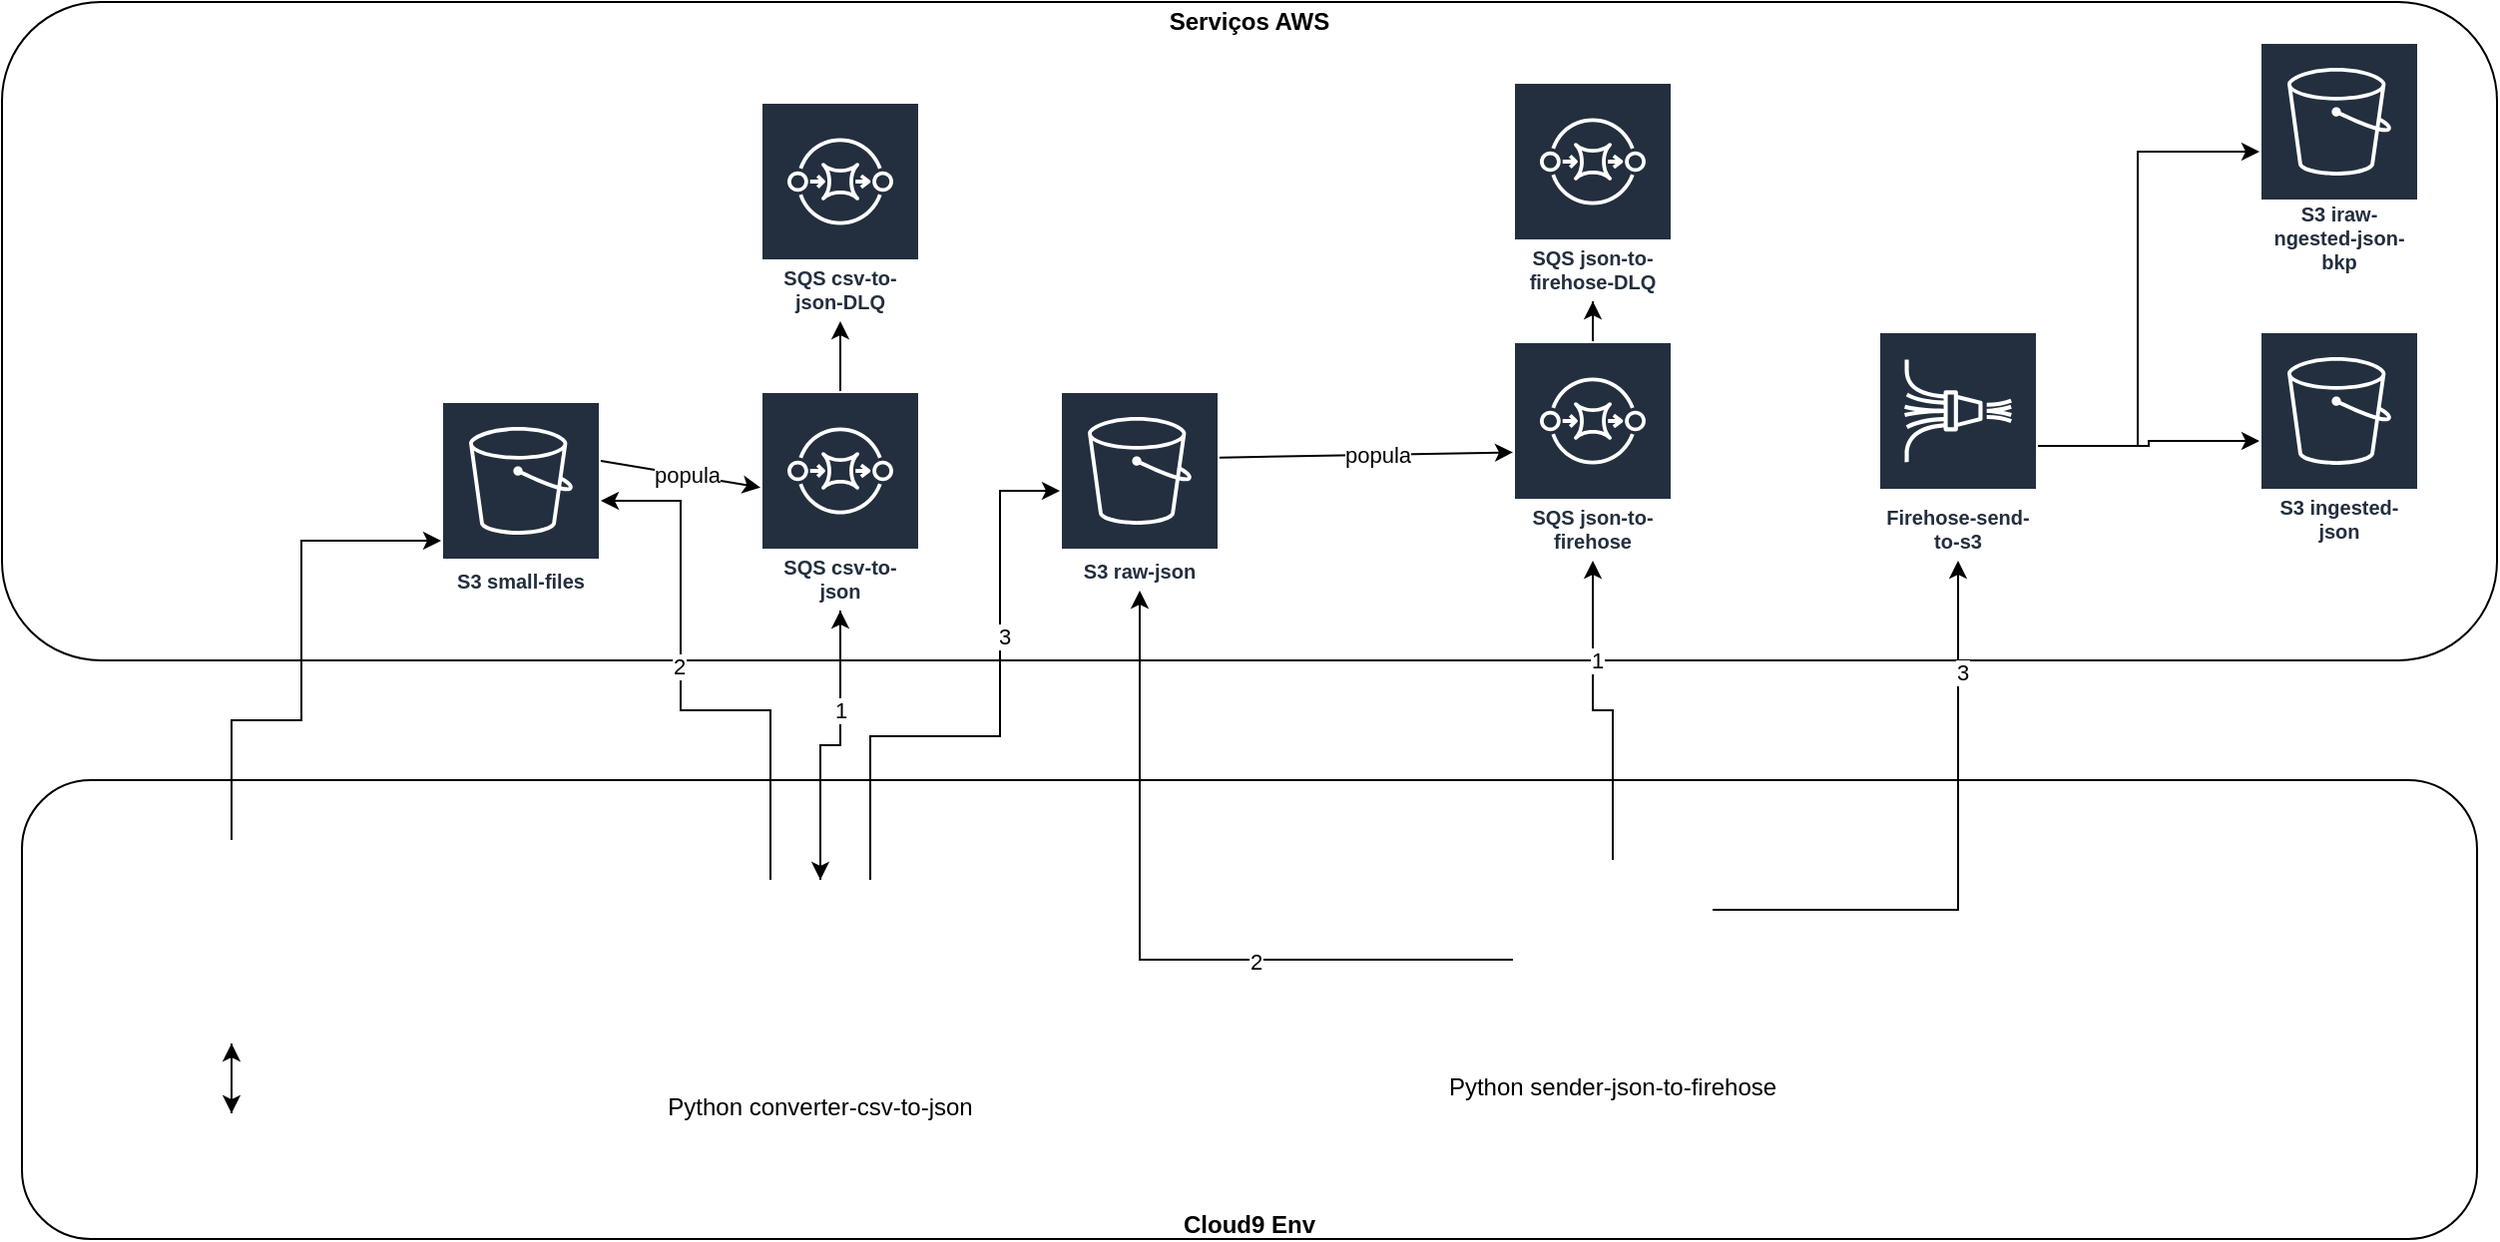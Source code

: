 <mxfile version="13.0.2" type="google"><diagram id="ad_UTyhjOSUq1uU1wmI3" name="Page-1"><mxGraphModel dx="1426" dy="1939" grid="1" gridSize="10" guides="1" tooltips="1" connect="1" arrows="1" fold="1" page="1" pageScale="1" pageWidth="827" pageHeight="1169" math="0" shadow="0"><root><mxCell id="0"/><mxCell id="1" parent="0"/><mxCell id="XooBhdEpknvHlEyCv_Pi-3" value="" style="group" vertex="1" connectable="0" parent="1"><mxGeometry x="70" y="-30" width="1250" height="330" as="geometry"/></mxCell><mxCell id="XooBhdEpknvHlEyCv_Pi-1" value="" style="rounded=1;whiteSpace=wrap;html=1;" vertex="1" parent="XooBhdEpknvHlEyCv_Pi-3"><mxGeometry width="1250" height="330" as="geometry"/></mxCell><mxCell id="XooBhdEpknvHlEyCv_Pi-2" value="&lt;b&gt;Serviços AWS&lt;/b&gt;" style="text;html=1;strokeColor=none;fillColor=none;align=center;verticalAlign=middle;whiteSpace=wrap;rounded=0;" vertex="1" parent="XooBhdEpknvHlEyCv_Pi-3"><mxGeometry x="570" width="110" height="20" as="geometry"/></mxCell><mxCell id="0knHyXE6mUVH3F3ppoFz-5" value="&lt;br&gt;&lt;br&gt;&lt;br&gt;&lt;br&gt;&lt;br&gt;&lt;br&gt;&lt;br&gt;&lt;br&gt;&lt;br&gt;&lt;b&gt;&lt;br&gt;&lt;br&gt;&lt;br&gt;&lt;br&gt;&lt;br&gt;&lt;br&gt;Cloud9 Env&lt;/b&gt;" style="rounded=1;whiteSpace=wrap;html=1;" parent="1" vertex="1"><mxGeometry x="80" y="360" width="1230" height="230" as="geometry"/></mxCell><mxCell id="0knHyXE6mUVH3F3ppoFz-11" style="edgeStyle=orthogonalEdgeStyle;rounded=0;orthogonalLoop=1;jettySize=auto;html=1;exitX=0.5;exitY=0;exitDx=0;exitDy=0;" parent="1" source="0knHyXE6mUVH3F3ppoFz-1" target="0knHyXE6mUVH3F3ppoFz-10" edge="1"><mxGeometry relative="1" as="geometry"/></mxCell><mxCell id="0knHyXE6mUVH3F3ppoFz-13" style="edgeStyle=orthogonalEdgeStyle;rounded=0;orthogonalLoop=1;jettySize=auto;html=1;exitX=0.25;exitY=0;exitDx=0;exitDy=0;" parent="1" source="0knHyXE6mUVH3F3ppoFz-1" target="0knHyXE6mUVH3F3ppoFz-3" edge="1"><mxGeometry relative="1" as="geometry"><Array as="points"><mxPoint x="455" y="325"/><mxPoint x="410" y="325"/><mxPoint x="410" y="220"/></Array></mxGeometry></mxCell><mxCell id="0knHyXE6mUVH3F3ppoFz-18" value="2" style="edgeLabel;html=1;align=center;verticalAlign=middle;resizable=0;points=[];" parent="0knHyXE6mUVH3F3ppoFz-13" vertex="1" connectable="0"><mxGeometry x="0.105" y="1" relative="1" as="geometry"><mxPoint as="offset"/></mxGeometry></mxCell><mxCell id="0knHyXE6mUVH3F3ppoFz-16" style="edgeStyle=orthogonalEdgeStyle;rounded=0;orthogonalLoop=1;jettySize=auto;html=1;exitX=0.75;exitY=0;exitDx=0;exitDy=0;" parent="1" source="0knHyXE6mUVH3F3ppoFz-1" target="0knHyXE6mUVH3F3ppoFz-14" edge="1"><mxGeometry relative="1" as="geometry"><Array as="points"><mxPoint x="505" y="338"/><mxPoint x="570" y="338"/><mxPoint x="570" y="215"/></Array></mxGeometry></mxCell><mxCell id="0knHyXE6mUVH3F3ppoFz-19" value="3" style="edgeLabel;html=1;align=center;verticalAlign=middle;resizable=0;points=[];" parent="0knHyXE6mUVH3F3ppoFz-16" vertex="1" connectable="0"><mxGeometry x="0.29" y="-2" relative="1" as="geometry"><mxPoint as="offset"/></mxGeometry></mxCell><mxCell id="0knHyXE6mUVH3F3ppoFz-1" value="Python converter-csv-to-json" style="shape=image;imageAspect=0;aspect=fixed;verticalLabelPosition=bottom;verticalAlign=top;image=https://www.caelum.com.br/apostila-python-orientacao-objetos/share.png;" parent="1" vertex="1"><mxGeometry x="430" y="410" width="100" height="100" as="geometry"/></mxCell><mxCell id="0knHyXE6mUVH3F3ppoFz-4" style="edgeStyle=orthogonalEdgeStyle;rounded=0;orthogonalLoop=1;jettySize=auto;html=1;exitX=0.5;exitY=0;exitDx=0;exitDy=0;" parent="1" source="0knHyXE6mUVH3F3ppoFz-2" target="0knHyXE6mUVH3F3ppoFz-3" edge="1"><mxGeometry relative="1" as="geometry"><Array as="points"><mxPoint x="185" y="330"/><mxPoint x="220" y="330"/><mxPoint x="220" y="240"/></Array></mxGeometry></mxCell><mxCell id="0knHyXE6mUVH3F3ppoFz-9" style="edgeStyle=orthogonalEdgeStyle;rounded=0;orthogonalLoop=1;jettySize=auto;html=1;exitX=0.5;exitY=1;exitDx=0;exitDy=0;entryX=0.5;entryY=0;entryDx=0;entryDy=0;" parent="1" source="0knHyXE6mUVH3F3ppoFz-2" target="0knHyXE6mUVH3F3ppoFz-6" edge="1"><mxGeometry relative="1" as="geometry"/></mxCell><mxCell id="0knHyXE6mUVH3F3ppoFz-2" value="" style="shape=image;imageAspect=0;aspect=fixed;verticalLabelPosition=bottom;verticalAlign=top;image=https://miro.medium.com/max/640/1*utV4kZA0lGODHtdOI0-5Bw.png;" parent="1" vertex="1"><mxGeometry x="100" y="390" width="170" height="102" as="geometry"/></mxCell><mxCell id="0knHyXE6mUVH3F3ppoFz-3" value="S3 small-files" style="outlineConnect=0;fontColor=#232F3E;gradientColor=none;strokeColor=#ffffff;fillColor=#232F3E;dashed=0;verticalLabelPosition=middle;verticalAlign=bottom;align=center;html=1;whiteSpace=wrap;fontSize=10;fontStyle=1;spacing=3;shape=mxgraph.aws4.productIcon;prIcon=mxgraph.aws4.s3;" parent="1" vertex="1"><mxGeometry x="290" y="170" width="80" height="100" as="geometry"/></mxCell><mxCell id="0knHyXE6mUVH3F3ppoFz-8" style="edgeStyle=orthogonalEdgeStyle;rounded=0;orthogonalLoop=1;jettySize=auto;html=1;" parent="1" source="0knHyXE6mUVH3F3ppoFz-6" target="0knHyXE6mUVH3F3ppoFz-2" edge="1"><mxGeometry relative="1" as="geometry"/></mxCell><mxCell id="0knHyXE6mUVH3F3ppoFz-6" value="" style="shape=image;html=1;verticalAlign=top;verticalLabelPosition=bottom;labelBackgroundColor=#ffffff;imageAspect=0;aspect=fixed;image=https://cdn3.iconfinder.com/data/icons/flatforlinux/128/41-Macintosh%20HD.png" parent="1" vertex="1"><mxGeometry x="156" y="527" width="58" height="58" as="geometry"/></mxCell><mxCell id="0knHyXE6mUVH3F3ppoFz-7" style="edgeStyle=orthogonalEdgeStyle;rounded=0;orthogonalLoop=1;jettySize=auto;html=1;exitX=0.5;exitY=1;exitDx=0;exitDy=0;" parent="1" source="0knHyXE6mUVH3F3ppoFz-2" target="0knHyXE6mUVH3F3ppoFz-2" edge="1"><mxGeometry relative="1" as="geometry"/></mxCell><mxCell id="0knHyXE6mUVH3F3ppoFz-12" style="edgeStyle=orthogonalEdgeStyle;rounded=0;orthogonalLoop=1;jettySize=auto;html=1;" parent="1" source="0knHyXE6mUVH3F3ppoFz-10" target="0knHyXE6mUVH3F3ppoFz-1" edge="1"><mxGeometry relative="1" as="geometry"/></mxCell><mxCell id="0knHyXE6mUVH3F3ppoFz-17" value="1" style="edgeLabel;html=1;align=center;verticalAlign=middle;resizable=0;points=[];" parent="0knHyXE6mUVH3F3ppoFz-12" vertex="1" connectable="0"><mxGeometry x="-0.31" relative="1" as="geometry"><mxPoint as="offset"/></mxGeometry></mxCell><mxCell id="0knHyXE6mUVH3F3ppoFz-21" style="edgeStyle=orthogonalEdgeStyle;rounded=0;orthogonalLoop=1;jettySize=auto;html=1;" parent="1" source="0knHyXE6mUVH3F3ppoFz-10" target="0knHyXE6mUVH3F3ppoFz-20" edge="1"><mxGeometry relative="1" as="geometry"/></mxCell><mxCell id="0knHyXE6mUVH3F3ppoFz-10" value="SQS csv-to-json" style="outlineConnect=0;fontColor=#232F3E;gradientColor=none;strokeColor=#ffffff;fillColor=#232F3E;dashed=0;verticalLabelPosition=middle;verticalAlign=bottom;align=center;html=1;whiteSpace=wrap;fontSize=10;fontStyle=1;spacing=3;shape=mxgraph.aws4.productIcon;prIcon=mxgraph.aws4.sqs;" parent="1" vertex="1"><mxGeometry x="450" y="165" width="80" height="110" as="geometry"/></mxCell><mxCell id="0knHyXE6mUVH3F3ppoFz-14" value="S3 raw-json" style="outlineConnect=0;fontColor=#232F3E;gradientColor=none;strokeColor=#ffffff;fillColor=#232F3E;dashed=0;verticalLabelPosition=middle;verticalAlign=bottom;align=center;html=1;whiteSpace=wrap;fontSize=10;fontStyle=1;spacing=3;shape=mxgraph.aws4.productIcon;prIcon=mxgraph.aws4.s3;" parent="1" vertex="1"><mxGeometry x="600" y="165" width="80" height="100" as="geometry"/></mxCell><mxCell id="0knHyXE6mUVH3F3ppoFz-20" value="SQS csv-to-json-DLQ" style="outlineConnect=0;fontColor=#232F3E;gradientColor=none;strokeColor=#ffffff;fillColor=#232F3E;dashed=0;verticalLabelPosition=middle;verticalAlign=bottom;align=center;html=1;whiteSpace=wrap;fontSize=10;fontStyle=1;spacing=3;shape=mxgraph.aws4.productIcon;prIcon=mxgraph.aws4.sqs;" parent="1" vertex="1"><mxGeometry x="450" y="20" width="80" height="110" as="geometry"/></mxCell><mxCell id="0knHyXE6mUVH3F3ppoFz-33" style="edgeStyle=orthogonalEdgeStyle;rounded=0;orthogonalLoop=1;jettySize=auto;html=1;exitX=0.5;exitY=0;exitDx=0;exitDy=0;" parent="1" source="0knHyXE6mUVH3F3ppoFz-22" target="0knHyXE6mUVH3F3ppoFz-26" edge="1"><mxGeometry relative="1" as="geometry"/></mxCell><mxCell id="0knHyXE6mUVH3F3ppoFz-35" value="1" style="edgeLabel;html=1;align=center;verticalAlign=middle;resizable=0;points=[];" parent="0knHyXE6mUVH3F3ppoFz-33" vertex="1" connectable="0"><mxGeometry x="0.375" y="-2" relative="1" as="geometry"><mxPoint as="offset"/></mxGeometry></mxCell><mxCell id="0knHyXE6mUVH3F3ppoFz-34" style="edgeStyle=orthogonalEdgeStyle;rounded=0;orthogonalLoop=1;jettySize=auto;html=1;exitX=1;exitY=0.25;exitDx=0;exitDy=0;" parent="1" source="0knHyXE6mUVH3F3ppoFz-22" target="0knHyXE6mUVH3F3ppoFz-32" edge="1"><mxGeometry relative="1" as="geometry"/></mxCell><mxCell id="0knHyXE6mUVH3F3ppoFz-36" value="3" style="edgeLabel;html=1;align=center;verticalAlign=middle;resizable=0;points=[];" parent="0knHyXE6mUVH3F3ppoFz-34" vertex="1" connectable="0"><mxGeometry x="0.624" y="-2" relative="1" as="geometry"><mxPoint as="offset"/></mxGeometry></mxCell><mxCell id="0knHyXE6mUVH3F3ppoFz-37" style="edgeStyle=orthogonalEdgeStyle;rounded=0;orthogonalLoop=1;jettySize=auto;html=1;" parent="1" source="0knHyXE6mUVH3F3ppoFz-22" target="0knHyXE6mUVH3F3ppoFz-14" edge="1"><mxGeometry relative="1" as="geometry"/></mxCell><mxCell id="0knHyXE6mUVH3F3ppoFz-38" value="2" style="edgeLabel;html=1;align=center;verticalAlign=middle;resizable=0;points=[];" parent="0knHyXE6mUVH3F3ppoFz-37" vertex="1" connectable="0"><mxGeometry x="-0.306" y="1" relative="1" as="geometry"><mxPoint as="offset"/></mxGeometry></mxCell><mxCell id="0knHyXE6mUVH3F3ppoFz-22" value="Python sender-json-to-firehose" style="shape=image;imageAspect=0;aspect=fixed;verticalLabelPosition=bottom;verticalAlign=top;image=https://www.caelum.com.br/apostila-python-orientacao-objetos/share.png;" parent="1" vertex="1"><mxGeometry x="827" y="400" width="100" height="100" as="geometry"/></mxCell><mxCell id="0knHyXE6mUVH3F3ppoFz-24" value="" style="endArrow=classic;html=1;" parent="1" target="0knHyXE6mUVH3F3ppoFz-10" edge="1"><mxGeometry width="50" height="50" relative="1" as="geometry"><mxPoint x="370" y="200" as="sourcePoint"/><mxPoint x="440" y="200" as="targetPoint"/></mxGeometry></mxCell><mxCell id="0knHyXE6mUVH3F3ppoFz-25" value="popula" style="edgeLabel;html=1;align=center;verticalAlign=middle;resizable=0;points=[];" parent="0knHyXE6mUVH3F3ppoFz-24" vertex="1" connectable="0"><mxGeometry x="0.074" relative="1" as="geometry"><mxPoint as="offset"/></mxGeometry></mxCell><mxCell id="0knHyXE6mUVH3F3ppoFz-31" style="edgeStyle=orthogonalEdgeStyle;rounded=0;orthogonalLoop=1;jettySize=auto;html=1;" parent="1" source="0knHyXE6mUVH3F3ppoFz-26" target="0knHyXE6mUVH3F3ppoFz-30" edge="1"><mxGeometry relative="1" as="geometry"/></mxCell><mxCell id="0knHyXE6mUVH3F3ppoFz-26" value="SQS json-to-firehose" style="outlineConnect=0;fontColor=#232F3E;gradientColor=none;strokeColor=#ffffff;fillColor=#232F3E;dashed=0;verticalLabelPosition=middle;verticalAlign=bottom;align=center;html=1;whiteSpace=wrap;fontSize=10;fontStyle=1;spacing=3;shape=mxgraph.aws4.productIcon;prIcon=mxgraph.aws4.sqs;" parent="1" vertex="1"><mxGeometry x="827" y="140" width="80" height="110" as="geometry"/></mxCell><mxCell id="0knHyXE6mUVH3F3ppoFz-28" value="" style="endArrow=classic;html=1;" parent="1" target="0knHyXE6mUVH3F3ppoFz-26" edge="1"><mxGeometry width="50" height="50" relative="1" as="geometry"><mxPoint x="680" y="198.33" as="sourcePoint"/><mxPoint x="760" y="211.663" as="targetPoint"/></mxGeometry></mxCell><mxCell id="0knHyXE6mUVH3F3ppoFz-29" value="popula" style="edgeLabel;html=1;align=center;verticalAlign=middle;resizable=0;points=[];" parent="0knHyXE6mUVH3F3ppoFz-28" vertex="1" connectable="0"><mxGeometry x="0.074" relative="1" as="geometry"><mxPoint as="offset"/></mxGeometry></mxCell><mxCell id="0knHyXE6mUVH3F3ppoFz-30" value="SQS json-to-firehose-DLQ" style="outlineConnect=0;fontColor=#232F3E;gradientColor=none;strokeColor=#ffffff;fillColor=#232F3E;dashed=0;verticalLabelPosition=middle;verticalAlign=bottom;align=center;html=1;whiteSpace=wrap;fontSize=10;fontStyle=1;spacing=3;shape=mxgraph.aws4.productIcon;prIcon=mxgraph.aws4.sqs;" parent="1" vertex="1"><mxGeometry x="827" y="10" width="80" height="110" as="geometry"/></mxCell><mxCell id="0knHyXE6mUVH3F3ppoFz-41" style="edgeStyle=orthogonalEdgeStyle;rounded=0;orthogonalLoop=1;jettySize=auto;html=1;" parent="1" source="0knHyXE6mUVH3F3ppoFz-32" target="0knHyXE6mUVH3F3ppoFz-39" edge="1"><mxGeometry relative="1" as="geometry"/></mxCell><mxCell id="0knHyXE6mUVH3F3ppoFz-44" style="edgeStyle=orthogonalEdgeStyle;rounded=0;orthogonalLoop=1;jettySize=auto;html=1;" parent="1" source="0knHyXE6mUVH3F3ppoFz-32" target="0knHyXE6mUVH3F3ppoFz-42" edge="1"><mxGeometry relative="1" as="geometry"><Array as="points"><mxPoint x="1140" y="193"/><mxPoint x="1140" y="45"/></Array></mxGeometry></mxCell><mxCell id="0knHyXE6mUVH3F3ppoFz-32" value="Firehose-send-to-s3" style="outlineConnect=0;fontColor=#232F3E;gradientColor=none;strokeColor=#ffffff;fillColor=#232F3E;dashed=0;verticalLabelPosition=middle;verticalAlign=bottom;align=center;html=1;whiteSpace=wrap;fontSize=10;fontStyle=1;spacing=3;shape=mxgraph.aws4.productIcon;prIcon=mxgraph.aws4.kinesis_data_firehose;" parent="1" vertex="1"><mxGeometry x="1010" y="135" width="80" height="115" as="geometry"/></mxCell><mxCell id="0knHyXE6mUVH3F3ppoFz-39" value="S3 ingested-json" style="outlineConnect=0;fontColor=#232F3E;gradientColor=none;strokeColor=#ffffff;fillColor=#232F3E;dashed=0;verticalLabelPosition=middle;verticalAlign=bottom;align=center;html=1;whiteSpace=wrap;fontSize=10;fontStyle=1;spacing=3;shape=mxgraph.aws4.productIcon;prIcon=mxgraph.aws4.s3;" parent="1" vertex="1"><mxGeometry x="1201" y="135" width="80" height="110" as="geometry"/></mxCell><mxCell id="0knHyXE6mUVH3F3ppoFz-42" value="S3 iraw-ngested-json-bkp" style="outlineConnect=0;fontColor=#232F3E;gradientColor=none;strokeColor=#ffffff;fillColor=#232F3E;dashed=0;verticalLabelPosition=middle;verticalAlign=bottom;align=center;html=1;whiteSpace=wrap;fontSize=10;fontStyle=1;spacing=3;shape=mxgraph.aws4.productIcon;prIcon=mxgraph.aws4.s3;" parent="1" vertex="1"><mxGeometry x="1201" y="-10" width="80" height="120" as="geometry"/></mxCell></root></mxGraphModel></diagram></mxfile>
